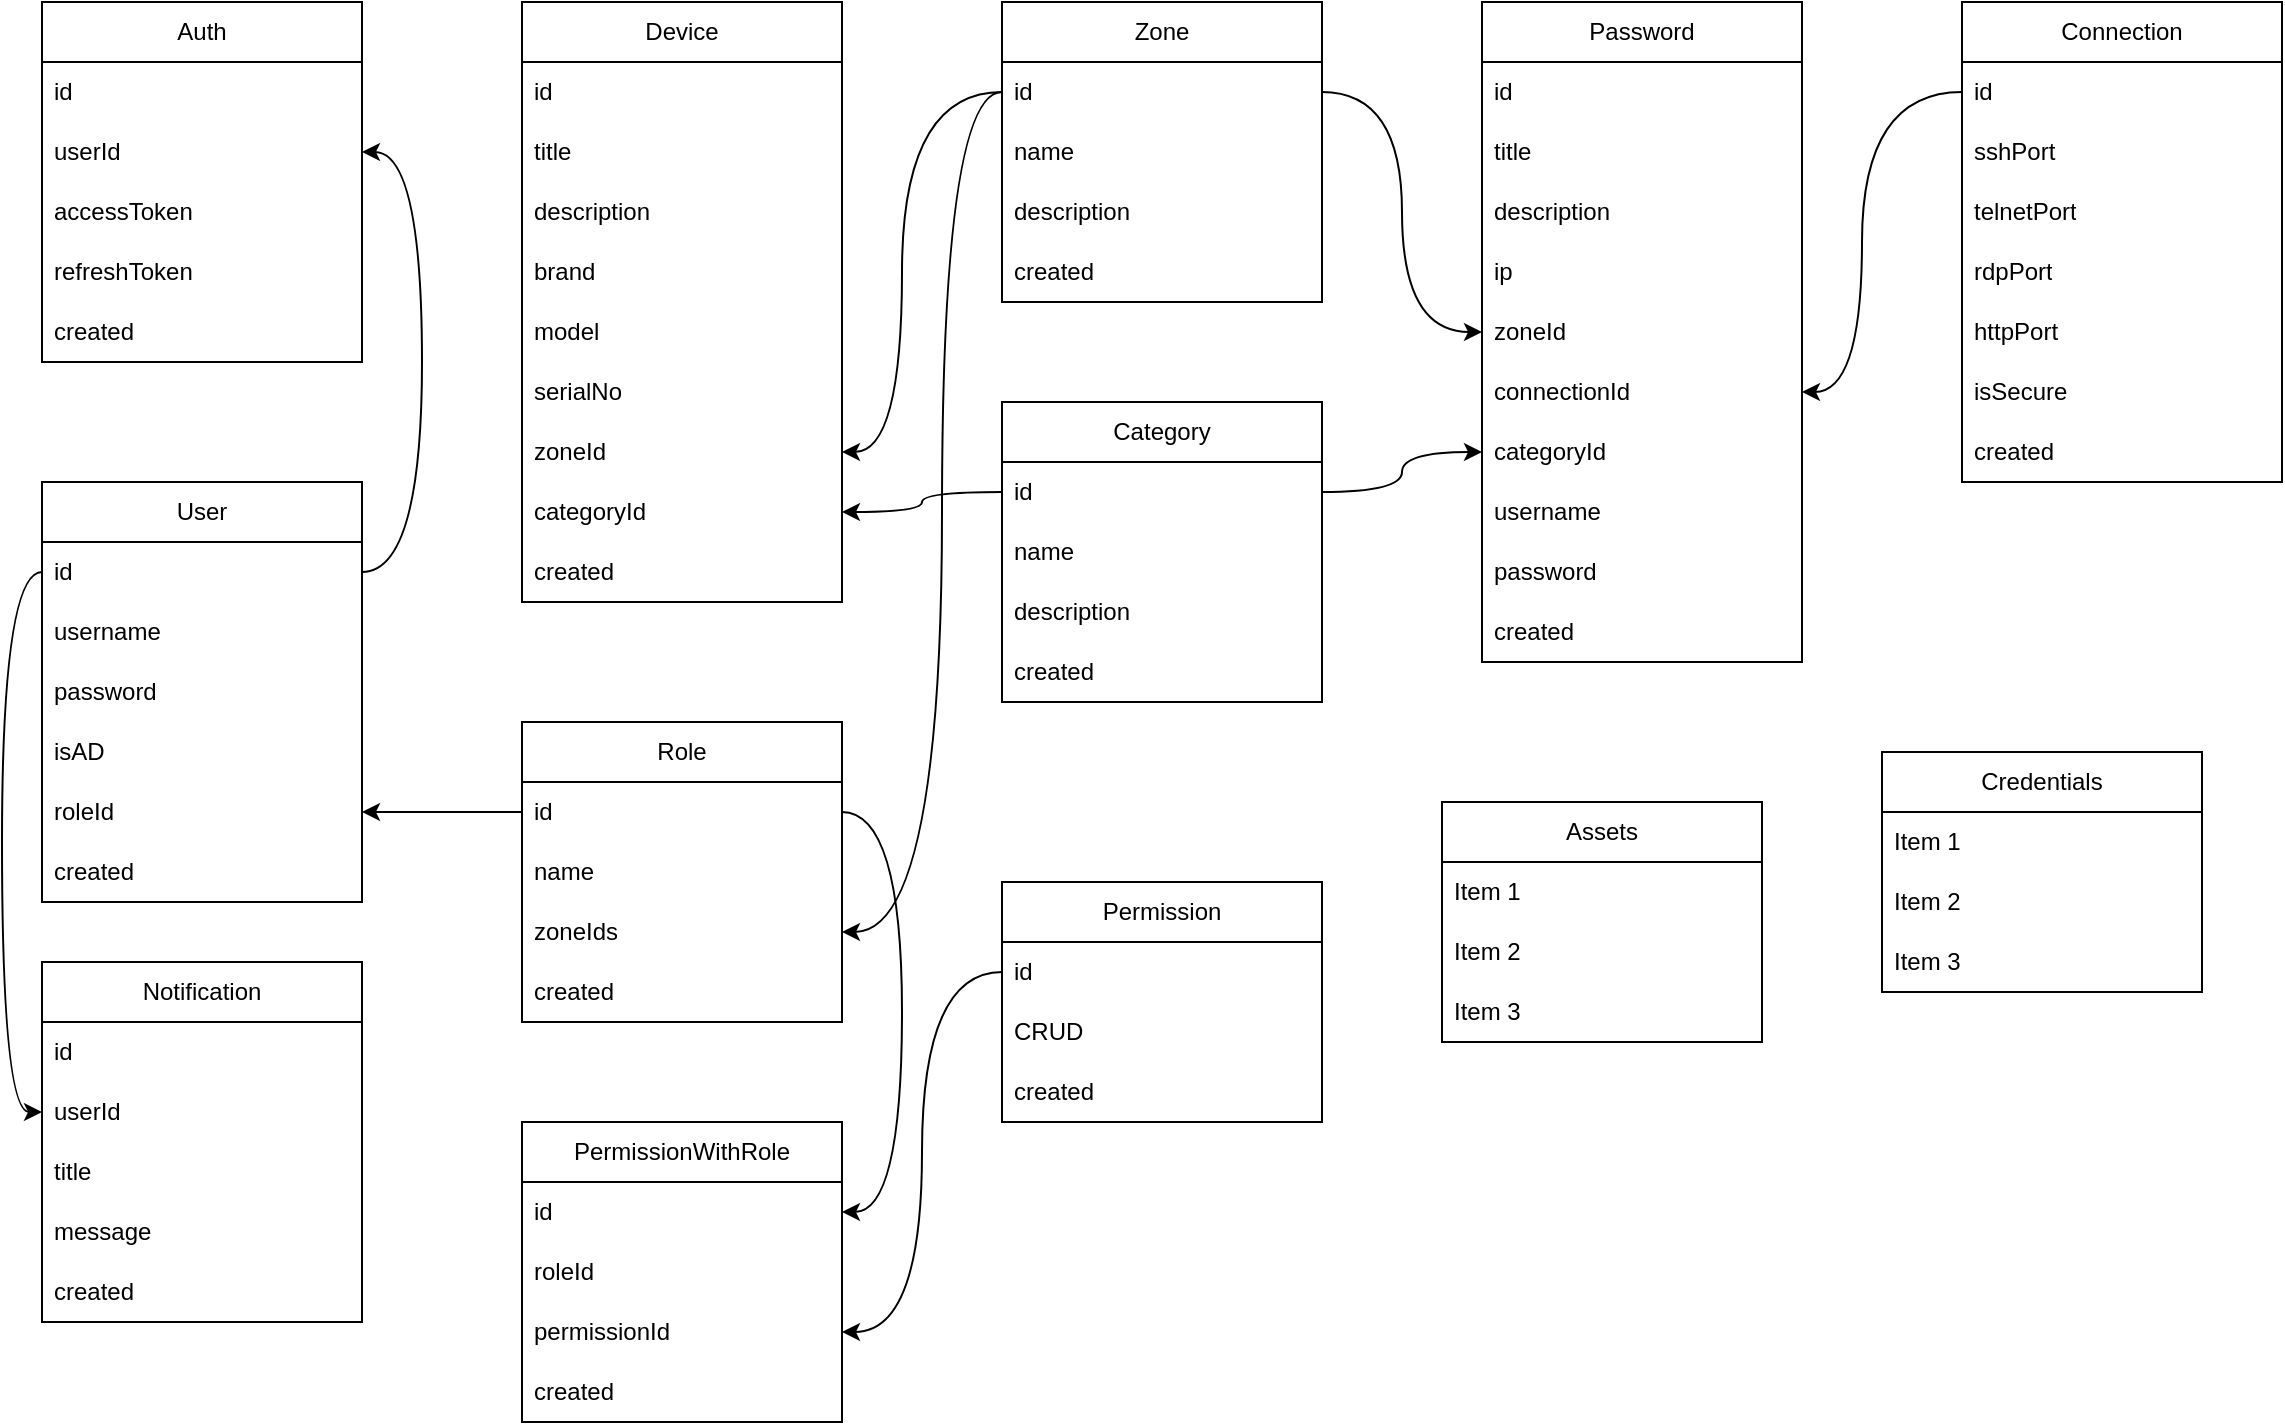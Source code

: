 <mxfile>
    <diagram id="iAbx08jiYh2Qf94keAqR" name="database">
        <mxGraphModel dx="1711" dy="719" grid="1" gridSize="10" guides="1" tooltips="1" connect="1" arrows="1" fold="1" page="1" pageScale="1" pageWidth="850" pageHeight="1100" math="0" shadow="0">
            <root>
                <mxCell id="0"/>
                <mxCell id="1" parent="0"/>
                <mxCell id="482" value="User" style="swimlane;fontStyle=0;childLayout=stackLayout;horizontal=1;startSize=30;horizontalStack=0;resizeParent=1;resizeParentMax=0;resizeLast=0;collapsible=1;marginBottom=0;whiteSpace=wrap;html=1;align=center;" parent="1" vertex="1">
                    <mxGeometry x="330" y="320" width="160" height="210" as="geometry"/>
                </mxCell>
                <mxCell id="483" value="id" style="text;strokeColor=none;fillColor=none;align=left;verticalAlign=middle;spacingLeft=4;spacingRight=4;overflow=hidden;points=[[0,0.5],[1,0.5]];portConstraint=eastwest;rotatable=0;whiteSpace=wrap;html=1;" parent="482" vertex="1">
                    <mxGeometry y="30" width="160" height="30" as="geometry"/>
                </mxCell>
                <mxCell id="484" value="username" style="text;strokeColor=none;fillColor=none;align=left;verticalAlign=middle;spacingLeft=4;spacingRight=4;overflow=hidden;points=[[0,0.5],[1,0.5]];portConstraint=eastwest;rotatable=0;whiteSpace=wrap;html=1;" parent="482" vertex="1">
                    <mxGeometry y="60" width="160" height="30" as="geometry"/>
                </mxCell>
                <mxCell id="485" value="password" style="text;strokeColor=none;fillColor=none;align=left;verticalAlign=middle;spacingLeft=4;spacingRight=4;overflow=hidden;points=[[0,0.5],[1,0.5]];portConstraint=eastwest;rotatable=0;whiteSpace=wrap;html=1;" parent="482" vertex="1">
                    <mxGeometry y="90" width="160" height="30" as="geometry"/>
                </mxCell>
                <mxCell id="486" value="isAD" style="text;strokeColor=none;fillColor=none;align=left;verticalAlign=middle;spacingLeft=4;spacingRight=4;overflow=hidden;points=[[0,0.5],[1,0.5]];portConstraint=eastwest;rotatable=0;whiteSpace=wrap;html=1;" parent="482" vertex="1">
                    <mxGeometry y="120" width="160" height="30" as="geometry"/>
                </mxCell>
                <mxCell id="487" value="roleId" style="text;strokeColor=none;fillColor=none;align=left;verticalAlign=middle;spacingLeft=4;spacingRight=4;overflow=hidden;points=[[0,0.5],[1,0.5]];portConstraint=eastwest;rotatable=0;whiteSpace=wrap;html=1;" parent="482" vertex="1">
                    <mxGeometry y="150" width="160" height="30" as="geometry"/>
                </mxCell>
                <mxCell id="488" value="created" style="text;strokeColor=none;fillColor=none;align=left;verticalAlign=middle;spacingLeft=4;spacingRight=4;overflow=hidden;points=[[0,0.5],[1,0.5]];portConstraint=eastwest;rotatable=0;whiteSpace=wrap;html=1;" parent="482" vertex="1">
                    <mxGeometry y="180" width="160" height="30" as="geometry"/>
                </mxCell>
                <mxCell id="489" value="Password" style="swimlane;fontStyle=0;childLayout=stackLayout;horizontal=1;startSize=30;horizontalStack=0;resizeParent=1;resizeParentMax=0;resizeLast=0;collapsible=1;marginBottom=0;whiteSpace=wrap;html=1;" parent="1" vertex="1">
                    <mxGeometry x="1050" y="80" width="160" height="330" as="geometry"/>
                </mxCell>
                <mxCell id="490" value="id" style="text;strokeColor=none;fillColor=none;align=left;verticalAlign=middle;spacingLeft=4;spacingRight=4;overflow=hidden;points=[[0,0.5],[1,0.5]];portConstraint=eastwest;rotatable=0;whiteSpace=wrap;html=1;" parent="489" vertex="1">
                    <mxGeometry y="30" width="160" height="30" as="geometry"/>
                </mxCell>
                <mxCell id="491" value="title" style="text;strokeColor=none;fillColor=none;align=left;verticalAlign=middle;spacingLeft=4;spacingRight=4;overflow=hidden;points=[[0,0.5],[1,0.5]];portConstraint=eastwest;rotatable=0;whiteSpace=wrap;html=1;" parent="489" vertex="1">
                    <mxGeometry y="60" width="160" height="30" as="geometry"/>
                </mxCell>
                <mxCell id="492" value="description" style="text;strokeColor=none;fillColor=none;align=left;verticalAlign=middle;spacingLeft=4;spacingRight=4;overflow=hidden;points=[[0,0.5],[1,0.5]];portConstraint=eastwest;rotatable=0;whiteSpace=wrap;html=1;" parent="489" vertex="1">
                    <mxGeometry y="90" width="160" height="30" as="geometry"/>
                </mxCell>
                <mxCell id="493" value="ip" style="text;strokeColor=none;fillColor=none;align=left;verticalAlign=middle;spacingLeft=4;spacingRight=4;overflow=hidden;points=[[0,0.5],[1,0.5]];portConstraint=eastwest;rotatable=0;whiteSpace=wrap;html=1;" parent="489" vertex="1">
                    <mxGeometry y="120" width="160" height="30" as="geometry"/>
                </mxCell>
                <mxCell id="494" value="zoneId" style="text;strokeColor=none;fillColor=none;align=left;verticalAlign=middle;spacingLeft=4;spacingRight=4;overflow=hidden;points=[[0,0.5],[1,0.5]];portConstraint=eastwest;rotatable=0;whiteSpace=wrap;html=1;" parent="489" vertex="1">
                    <mxGeometry y="150" width="160" height="30" as="geometry"/>
                </mxCell>
                <mxCell id="559" value="connectionId" style="text;strokeColor=none;fillColor=none;align=left;verticalAlign=middle;spacingLeft=4;spacingRight=4;overflow=hidden;points=[[0,0.5],[1,0.5]];portConstraint=eastwest;rotatable=0;whiteSpace=wrap;html=1;" parent="489" vertex="1">
                    <mxGeometry y="180" width="160" height="30" as="geometry"/>
                </mxCell>
                <mxCell id="591" value="categoryId" style="text;strokeColor=none;fillColor=none;align=left;verticalAlign=middle;spacingLeft=4;spacingRight=4;overflow=hidden;points=[[0,0.5],[1,0.5]];portConstraint=eastwest;rotatable=0;whiteSpace=wrap;html=1;" parent="489" vertex="1">
                    <mxGeometry y="210" width="160" height="30" as="geometry"/>
                </mxCell>
                <mxCell id="495" value="username" style="text;strokeColor=none;fillColor=none;align=left;verticalAlign=middle;spacingLeft=4;spacingRight=4;overflow=hidden;points=[[0,0.5],[1,0.5]];portConstraint=eastwest;rotatable=0;whiteSpace=wrap;html=1;" parent="489" vertex="1">
                    <mxGeometry y="240" width="160" height="30" as="geometry"/>
                </mxCell>
                <mxCell id="496" value="password" style="text;strokeColor=none;fillColor=none;align=left;verticalAlign=middle;spacingLeft=4;spacingRight=4;overflow=hidden;points=[[0,0.5],[1,0.5]];portConstraint=eastwest;rotatable=0;whiteSpace=wrap;html=1;" parent="489" vertex="1">
                    <mxGeometry y="270" width="160" height="30" as="geometry"/>
                </mxCell>
                <mxCell id="497" value="created" style="text;strokeColor=none;fillColor=none;align=left;verticalAlign=middle;spacingLeft=4;spacingRight=4;overflow=hidden;points=[[0,0.5],[1,0.5]];portConstraint=eastwest;rotatable=0;whiteSpace=wrap;html=1;" parent="489" vertex="1">
                    <mxGeometry y="300" width="160" height="30" as="geometry"/>
                </mxCell>
                <mxCell id="498" value="Auth" style="swimlane;fontStyle=0;childLayout=stackLayout;horizontal=1;startSize=30;horizontalStack=0;resizeParent=1;resizeParentMax=0;resizeLast=0;collapsible=1;marginBottom=0;whiteSpace=wrap;html=1;" parent="1" vertex="1">
                    <mxGeometry x="330" y="80" width="160" height="180" as="geometry"/>
                </mxCell>
                <mxCell id="499" value="id" style="text;strokeColor=none;fillColor=none;align=left;verticalAlign=middle;spacingLeft=4;spacingRight=4;overflow=hidden;points=[[0,0.5],[1,0.5]];portConstraint=eastwest;rotatable=0;whiteSpace=wrap;html=1;" parent="498" vertex="1">
                    <mxGeometry y="30" width="160" height="30" as="geometry"/>
                </mxCell>
                <mxCell id="500" value="userId" style="text;strokeColor=none;fillColor=none;align=left;verticalAlign=middle;spacingLeft=4;spacingRight=4;overflow=hidden;points=[[0,0.5],[1,0.5]];portConstraint=eastwest;rotatable=0;whiteSpace=wrap;html=1;" parent="498" vertex="1">
                    <mxGeometry y="60" width="160" height="30" as="geometry"/>
                </mxCell>
                <mxCell id="501" value="accessToken" style="text;strokeColor=none;fillColor=none;align=left;verticalAlign=middle;spacingLeft=4;spacingRight=4;overflow=hidden;points=[[0,0.5],[1,0.5]];portConstraint=eastwest;rotatable=0;whiteSpace=wrap;html=1;" parent="498" vertex="1">
                    <mxGeometry y="90" width="160" height="30" as="geometry"/>
                </mxCell>
                <mxCell id="502" value="refreshToken" style="text;strokeColor=none;fillColor=none;align=left;verticalAlign=middle;spacingLeft=4;spacingRight=4;overflow=hidden;points=[[0,0.5],[1,0.5]];portConstraint=eastwest;rotatable=0;whiteSpace=wrap;html=1;" parent="498" vertex="1">
                    <mxGeometry y="120" width="160" height="30" as="geometry"/>
                </mxCell>
                <mxCell id="503" value="created" style="text;strokeColor=none;fillColor=none;align=left;verticalAlign=middle;spacingLeft=4;spacingRight=4;overflow=hidden;points=[[0,0.5],[1,0.5]];portConstraint=eastwest;rotatable=0;whiteSpace=wrap;html=1;" parent="498" vertex="1">
                    <mxGeometry y="150" width="160" height="30" as="geometry"/>
                </mxCell>
                <mxCell id="504" value="Device" style="swimlane;fontStyle=0;childLayout=stackLayout;horizontal=1;startSize=30;horizontalStack=0;resizeParent=1;resizeParentMax=0;resizeLast=0;collapsible=1;marginBottom=0;whiteSpace=wrap;html=1;" parent="1" vertex="1">
                    <mxGeometry x="570" y="80" width="160" height="300" as="geometry"/>
                </mxCell>
                <mxCell id="505" value="id" style="text;strokeColor=none;fillColor=none;align=left;verticalAlign=middle;spacingLeft=4;spacingRight=4;overflow=hidden;points=[[0,0.5],[1,0.5]];portConstraint=eastwest;rotatable=0;whiteSpace=wrap;html=1;" parent="504" vertex="1">
                    <mxGeometry y="30" width="160" height="30" as="geometry"/>
                </mxCell>
                <mxCell id="506" value="title" style="text;strokeColor=none;fillColor=none;align=left;verticalAlign=middle;spacingLeft=4;spacingRight=4;overflow=hidden;points=[[0,0.5],[1,0.5]];portConstraint=eastwest;rotatable=0;whiteSpace=wrap;html=1;" parent="504" vertex="1">
                    <mxGeometry y="60" width="160" height="30" as="geometry"/>
                </mxCell>
                <mxCell id="507" value="description" style="text;strokeColor=none;fillColor=none;align=left;verticalAlign=middle;spacingLeft=4;spacingRight=4;overflow=hidden;points=[[0,0.5],[1,0.5]];portConstraint=eastwest;rotatable=0;whiteSpace=wrap;html=1;" parent="504" vertex="1">
                    <mxGeometry y="90" width="160" height="30" as="geometry"/>
                </mxCell>
                <mxCell id="508" value="brand" style="text;strokeColor=none;fillColor=none;align=left;verticalAlign=middle;spacingLeft=4;spacingRight=4;overflow=hidden;points=[[0,0.5],[1,0.5]];portConstraint=eastwest;rotatable=0;whiteSpace=wrap;html=1;" parent="504" vertex="1">
                    <mxGeometry y="120" width="160" height="30" as="geometry"/>
                </mxCell>
                <mxCell id="509" value="model" style="text;strokeColor=none;fillColor=none;align=left;verticalAlign=middle;spacingLeft=4;spacingRight=4;overflow=hidden;points=[[0,0.5],[1,0.5]];portConstraint=eastwest;rotatable=0;whiteSpace=wrap;html=1;" parent="504" vertex="1">
                    <mxGeometry y="150" width="160" height="30" as="geometry"/>
                </mxCell>
                <mxCell id="510" value="serialNo" style="text;strokeColor=none;fillColor=none;align=left;verticalAlign=middle;spacingLeft=4;spacingRight=4;overflow=hidden;points=[[0,0.5],[1,0.5]];portConstraint=eastwest;rotatable=0;whiteSpace=wrap;html=1;" parent="504" vertex="1">
                    <mxGeometry y="180" width="160" height="30" as="geometry"/>
                </mxCell>
                <mxCell id="511" value="zoneId" style="text;strokeColor=none;fillColor=none;align=left;verticalAlign=middle;spacingLeft=4;spacingRight=4;overflow=hidden;points=[[0,0.5],[1,0.5]];portConstraint=eastwest;rotatable=0;whiteSpace=wrap;html=1;" parent="504" vertex="1">
                    <mxGeometry y="210" width="160" height="30" as="geometry"/>
                </mxCell>
                <mxCell id="590" value="categoryId" style="text;strokeColor=none;fillColor=none;align=left;verticalAlign=middle;spacingLeft=4;spacingRight=4;overflow=hidden;points=[[0,0.5],[1,0.5]];portConstraint=eastwest;rotatable=0;whiteSpace=wrap;html=1;" parent="504" vertex="1">
                    <mxGeometry y="240" width="160" height="30" as="geometry"/>
                </mxCell>
                <mxCell id="512" value="created" style="text;strokeColor=none;fillColor=none;align=left;verticalAlign=middle;spacingLeft=4;spacingRight=4;overflow=hidden;points=[[0,0.5],[1,0.5]];portConstraint=eastwest;rotatable=0;whiteSpace=wrap;html=1;" parent="504" vertex="1">
                    <mxGeometry y="270" width="160" height="30" as="geometry"/>
                </mxCell>
                <mxCell id="513" value="Zone" style="swimlane;fontStyle=0;childLayout=stackLayout;horizontal=1;startSize=30;horizontalStack=0;resizeParent=1;resizeParentMax=0;resizeLast=0;collapsible=1;marginBottom=0;whiteSpace=wrap;html=1;" parent="1" vertex="1">
                    <mxGeometry x="810" y="80" width="160" height="150" as="geometry"/>
                </mxCell>
                <mxCell id="514" value="id" style="text;strokeColor=none;fillColor=none;align=left;verticalAlign=middle;spacingLeft=4;spacingRight=4;overflow=hidden;points=[[0,0.5],[1,0.5]];portConstraint=eastwest;rotatable=0;whiteSpace=wrap;html=1;" parent="513" vertex="1">
                    <mxGeometry y="30" width="160" height="30" as="geometry"/>
                </mxCell>
                <mxCell id="515" value="name" style="text;strokeColor=none;fillColor=none;align=left;verticalAlign=middle;spacingLeft=4;spacingRight=4;overflow=hidden;points=[[0,0.5],[1,0.5]];portConstraint=eastwest;rotatable=0;whiteSpace=wrap;html=1;" parent="513" vertex="1">
                    <mxGeometry y="60" width="160" height="30" as="geometry"/>
                </mxCell>
                <mxCell id="516" value="description" style="text;strokeColor=none;fillColor=none;align=left;verticalAlign=middle;spacingLeft=4;spacingRight=4;overflow=hidden;points=[[0,0.5],[1,0.5]];portConstraint=eastwest;rotatable=0;whiteSpace=wrap;html=1;" parent="513" vertex="1">
                    <mxGeometry y="90" width="160" height="30" as="geometry"/>
                </mxCell>
                <mxCell id="517" value="created" style="text;strokeColor=none;fillColor=none;align=left;verticalAlign=middle;spacingLeft=4;spacingRight=4;overflow=hidden;points=[[0,0.5],[1,0.5]];portConstraint=eastwest;rotatable=0;whiteSpace=wrap;html=1;" parent="513" vertex="1">
                    <mxGeometry y="120" width="160" height="30" as="geometry"/>
                </mxCell>
                <mxCell id="518" value="" style="endArrow=classic;html=1;edgeStyle=elbowEdgeStyle;curved=1;" parent="1" source="483" target="500" edge="1">
                    <mxGeometry width="50" height="50" relative="1" as="geometry">
                        <mxPoint x="590" y="297" as="sourcePoint"/>
                        <mxPoint x="590" y="527" as="targetPoint"/>
                        <Array as="points">
                            <mxPoint x="520" y="450"/>
                        </Array>
                    </mxGeometry>
                </mxCell>
                <mxCell id="519" value="" style="endArrow=classic;html=1;edgeStyle=elbowEdgeStyle;curved=1;" parent="1" source="514" target="494" edge="1">
                    <mxGeometry width="50" height="50" relative="1" as="geometry">
                        <mxPoint x="1040" y="140" as="sourcePoint"/>
                        <mxPoint x="830.0" y="254" as="targetPoint"/>
                        <Array as="points">
                            <mxPoint x="1010" y="180"/>
                        </Array>
                    </mxGeometry>
                </mxCell>
                <mxCell id="520" value="" style="endArrow=classic;html=1;edgeStyle=elbowEdgeStyle;curved=1;" parent="1" source="514" target="511" edge="1">
                    <mxGeometry width="50" height="50" relative="1" as="geometry">
                        <mxPoint x="1030" y="137" as="sourcePoint"/>
                        <mxPoint x="1030" y="477" as="targetPoint"/>
                        <Array as="points">
                            <mxPoint x="760" y="210"/>
                        </Array>
                    </mxGeometry>
                </mxCell>
                <mxCell id="532" value="Notification" style="swimlane;fontStyle=0;childLayout=stackLayout;horizontal=1;startSize=30;horizontalStack=0;resizeParent=1;resizeParentMax=0;resizeLast=0;collapsible=1;marginBottom=0;whiteSpace=wrap;html=1;" parent="1" vertex="1">
                    <mxGeometry x="330" y="560" width="160" height="180" as="geometry"/>
                </mxCell>
                <mxCell id="533" value="id" style="text;strokeColor=none;fillColor=none;align=left;verticalAlign=middle;spacingLeft=4;spacingRight=4;overflow=hidden;points=[[0,0.5],[1,0.5]];portConstraint=eastwest;rotatable=0;whiteSpace=wrap;html=1;" parent="532" vertex="1">
                    <mxGeometry y="30" width="160" height="30" as="geometry"/>
                </mxCell>
                <mxCell id="561" value="userId" style="text;strokeColor=none;fillColor=none;align=left;verticalAlign=middle;spacingLeft=4;spacingRight=4;overflow=hidden;points=[[0,0.5],[1,0.5]];portConstraint=eastwest;rotatable=0;whiteSpace=wrap;html=1;" parent="532" vertex="1">
                    <mxGeometry y="60" width="160" height="30" as="geometry"/>
                </mxCell>
                <mxCell id="534" value="title" style="text;strokeColor=none;fillColor=none;align=left;verticalAlign=middle;spacingLeft=4;spacingRight=4;overflow=hidden;points=[[0,0.5],[1,0.5]];portConstraint=eastwest;rotatable=0;whiteSpace=wrap;html=1;" parent="532" vertex="1">
                    <mxGeometry y="90" width="160" height="30" as="geometry"/>
                </mxCell>
                <mxCell id="535" value="message" style="text;strokeColor=none;fillColor=none;align=left;verticalAlign=middle;spacingLeft=4;spacingRight=4;overflow=hidden;points=[[0,0.5],[1,0.5]];portConstraint=eastwest;rotatable=0;whiteSpace=wrap;html=1;" parent="532" vertex="1">
                    <mxGeometry y="120" width="160" height="30" as="geometry"/>
                </mxCell>
                <mxCell id="536" value="created" style="text;strokeColor=none;fillColor=none;align=left;verticalAlign=middle;spacingLeft=4;spacingRight=4;overflow=hidden;points=[[0,0.5],[1,0.5]];portConstraint=eastwest;rotatable=0;whiteSpace=wrap;html=1;" parent="532" vertex="1">
                    <mxGeometry y="150" width="160" height="30" as="geometry"/>
                </mxCell>
                <mxCell id="537" value="Role" style="swimlane;fontStyle=0;childLayout=stackLayout;horizontal=1;startSize=30;horizontalStack=0;resizeParent=1;resizeParentMax=0;resizeLast=0;collapsible=1;marginBottom=0;whiteSpace=wrap;html=1;" parent="1" vertex="1">
                    <mxGeometry x="570" y="440" width="160" height="150" as="geometry"/>
                </mxCell>
                <mxCell id="538" value="id" style="text;strokeColor=none;fillColor=none;align=left;verticalAlign=middle;spacingLeft=4;spacingRight=4;overflow=hidden;points=[[0,0.5],[1,0.5]];portConstraint=eastwest;rotatable=0;whiteSpace=wrap;html=1;" parent="537" vertex="1">
                    <mxGeometry y="30" width="160" height="30" as="geometry"/>
                </mxCell>
                <mxCell id="539" value="name" style="text;strokeColor=none;fillColor=none;align=left;verticalAlign=middle;spacingLeft=4;spacingRight=4;overflow=hidden;points=[[0,0.5],[1,0.5]];portConstraint=eastwest;rotatable=0;whiteSpace=wrap;html=1;" parent="537" vertex="1">
                    <mxGeometry y="60" width="160" height="30" as="geometry"/>
                </mxCell>
                <mxCell id="540" value="zoneIds" style="text;strokeColor=none;fillColor=none;align=left;verticalAlign=middle;spacingLeft=4;spacingRight=4;overflow=hidden;points=[[0,0.5],[1,0.5]];portConstraint=eastwest;rotatable=0;whiteSpace=wrap;html=1;" parent="537" vertex="1">
                    <mxGeometry y="90" width="160" height="30" as="geometry"/>
                </mxCell>
                <mxCell id="541" value="created" style="text;strokeColor=none;fillColor=none;align=left;verticalAlign=middle;spacingLeft=4;spacingRight=4;overflow=hidden;points=[[0,0.5],[1,0.5]];portConstraint=eastwest;rotatable=0;whiteSpace=wrap;html=1;" parent="537" vertex="1">
                    <mxGeometry y="120" width="160" height="30" as="geometry"/>
                </mxCell>
                <mxCell id="542" value="" style="endArrow=classic;html=1;edgeStyle=elbowEdgeStyle;curved=1;" parent="1" source="514" target="540" edge="1">
                    <mxGeometry width="50" height="50" relative="1" as="geometry">
                        <mxPoint x="500" y="715" as="sourcePoint"/>
                        <mxPoint x="730" y="505" as="targetPoint"/>
                        <Array as="points">
                            <mxPoint x="780" y="340"/>
                        </Array>
                    </mxGeometry>
                </mxCell>
                <mxCell id="543" value="" style="endArrow=classic;html=1;edgeStyle=elbowEdgeStyle;curved=1;" parent="1" source="538" target="487" edge="1">
                    <mxGeometry width="50" height="50" relative="1" as="geometry">
                        <mxPoint x="580" y="470" as="sourcePoint"/>
                        <mxPoint x="500" y="715" as="targetPoint"/>
                        <Array as="points"/>
                    </mxGeometry>
                </mxCell>
                <mxCell id="554" value="Connection" style="swimlane;fontStyle=0;childLayout=stackLayout;horizontal=1;startSize=30;horizontalStack=0;resizeParent=1;resizeParentMax=0;resizeLast=0;collapsible=1;marginBottom=0;whiteSpace=wrap;html=1;" parent="1" vertex="1">
                    <mxGeometry x="1290" y="80" width="160" height="240" as="geometry"/>
                </mxCell>
                <mxCell id="555" value="id" style="text;strokeColor=none;fillColor=none;align=left;verticalAlign=middle;spacingLeft=4;spacingRight=4;overflow=hidden;points=[[0,0.5],[1,0.5]];portConstraint=eastwest;rotatable=0;whiteSpace=wrap;html=1;" parent="554" vertex="1">
                    <mxGeometry y="30" width="160" height="30" as="geometry"/>
                </mxCell>
                <mxCell id="556" value="sshPort" style="text;strokeColor=none;fillColor=none;align=left;verticalAlign=middle;spacingLeft=4;spacingRight=4;overflow=hidden;points=[[0,0.5],[1,0.5]];portConstraint=eastwest;rotatable=0;whiteSpace=wrap;html=1;" parent="554" vertex="1">
                    <mxGeometry y="60" width="160" height="30" as="geometry"/>
                </mxCell>
                <mxCell id="597" value="telnetPort" style="text;strokeColor=none;fillColor=none;align=left;verticalAlign=middle;spacingLeft=4;spacingRight=4;overflow=hidden;points=[[0,0.5],[1,0.5]];portConstraint=eastwest;rotatable=0;whiteSpace=wrap;html=1;" parent="554" vertex="1">
                    <mxGeometry y="90" width="160" height="30" as="geometry"/>
                </mxCell>
                <mxCell id="565" value="rdpPort" style="text;strokeColor=none;fillColor=none;align=left;verticalAlign=middle;spacingLeft=4;spacingRight=4;overflow=hidden;points=[[0,0.5],[1,0.5]];portConstraint=eastwest;rotatable=0;whiteSpace=wrap;html=1;" parent="554" vertex="1">
                    <mxGeometry y="120" width="160" height="30" as="geometry"/>
                </mxCell>
                <mxCell id="564" value="httpPort" style="text;strokeColor=none;fillColor=none;align=left;verticalAlign=middle;spacingLeft=4;spacingRight=4;overflow=hidden;points=[[0,0.5],[1,0.5]];portConstraint=eastwest;rotatable=0;whiteSpace=wrap;html=1;" parent="554" vertex="1">
                    <mxGeometry y="150" width="160" height="30" as="geometry"/>
                </mxCell>
                <mxCell id="596" value="isSecure" style="text;strokeColor=none;fillColor=none;align=left;verticalAlign=middle;spacingLeft=4;spacingRight=4;overflow=hidden;points=[[0,0.5],[1,0.5]];portConstraint=eastwest;rotatable=0;whiteSpace=wrap;html=1;" parent="554" vertex="1">
                    <mxGeometry y="180" width="160" height="30" as="geometry"/>
                </mxCell>
                <mxCell id="558" value="created" style="text;strokeColor=none;fillColor=none;align=left;verticalAlign=middle;spacingLeft=4;spacingRight=4;overflow=hidden;points=[[0,0.5],[1,0.5]];portConstraint=eastwest;rotatable=0;whiteSpace=wrap;html=1;" parent="554" vertex="1">
                    <mxGeometry y="210" width="160" height="30" as="geometry"/>
                </mxCell>
                <mxCell id="560" value="" style="endArrow=classic;html=1;edgeStyle=elbowEdgeStyle;curved=1;" parent="1" source="555" target="559" edge="1">
                    <mxGeometry width="50" height="50" relative="1" as="geometry">
                        <mxPoint x="980" y="135" as="sourcePoint"/>
                        <mxPoint x="1060" y="255" as="targetPoint"/>
                        <Array as="points">
                            <mxPoint x="1240" y="200"/>
                        </Array>
                    </mxGeometry>
                </mxCell>
                <mxCell id="562" value="" style="endArrow=classic;html=1;edgeStyle=elbowEdgeStyle;curved=1;" parent="1" source="483" target="561" edge="1">
                    <mxGeometry width="50" height="50" relative="1" as="geometry">
                        <mxPoint x="580" y="455" as="sourcePoint"/>
                        <mxPoint x="540" y="390" as="targetPoint"/>
                        <Array as="points">
                            <mxPoint x="310" y="490"/>
                        </Array>
                    </mxGeometry>
                </mxCell>
                <mxCell id="580" value="Category" style="swimlane;fontStyle=0;childLayout=stackLayout;horizontal=1;startSize=30;horizontalStack=0;resizeParent=1;resizeParentMax=0;resizeLast=0;collapsible=1;marginBottom=0;whiteSpace=wrap;html=1;" parent="1" vertex="1">
                    <mxGeometry x="810" y="280" width="160" height="150" as="geometry"/>
                </mxCell>
                <mxCell id="581" value="id" style="text;strokeColor=none;fillColor=none;align=left;verticalAlign=middle;spacingLeft=4;spacingRight=4;overflow=hidden;points=[[0,0.5],[1,0.5]];portConstraint=eastwest;rotatable=0;whiteSpace=wrap;html=1;" parent="580" vertex="1">
                    <mxGeometry y="30" width="160" height="30" as="geometry"/>
                </mxCell>
                <mxCell id="582" value="name" style="text;strokeColor=none;fillColor=none;align=left;verticalAlign=middle;spacingLeft=4;spacingRight=4;overflow=hidden;points=[[0,0.5],[1,0.5]];portConstraint=eastwest;rotatable=0;whiteSpace=wrap;html=1;" parent="580" vertex="1">
                    <mxGeometry y="60" width="160" height="30" as="geometry"/>
                </mxCell>
                <mxCell id="583" value="description" style="text;strokeColor=none;fillColor=none;align=left;verticalAlign=middle;spacingLeft=4;spacingRight=4;overflow=hidden;points=[[0,0.5],[1,0.5]];portConstraint=eastwest;rotatable=0;whiteSpace=wrap;html=1;" parent="580" vertex="1">
                    <mxGeometry y="90" width="160" height="30" as="geometry"/>
                </mxCell>
                <mxCell id="584" value="created" style="text;strokeColor=none;fillColor=none;align=left;verticalAlign=middle;spacingLeft=4;spacingRight=4;overflow=hidden;points=[[0,0.5],[1,0.5]];portConstraint=eastwest;rotatable=0;whiteSpace=wrap;html=1;" parent="580" vertex="1">
                    <mxGeometry y="120" width="160" height="30" as="geometry"/>
                </mxCell>
                <mxCell id="592" value="" style="endArrow=classic;html=1;edgeStyle=elbowEdgeStyle;curved=1;" parent="1" source="581" target="590" edge="1">
                    <mxGeometry width="50" height="50" relative="1" as="geometry">
                        <mxPoint x="920" y="480" as="sourcePoint"/>
                        <mxPoint x="840" y="480" as="targetPoint"/>
                        <Array as="points"/>
                    </mxGeometry>
                </mxCell>
                <mxCell id="593" value="" style="endArrow=classic;html=1;edgeStyle=elbowEdgeStyle;curved=1;" parent="1" source="581" target="591" edge="1">
                    <mxGeometry width="50" height="50" relative="1" as="geometry">
                        <mxPoint x="930" y="490" as="sourcePoint"/>
                        <mxPoint x="850" y="490" as="targetPoint"/>
                        <Array as="points"/>
                    </mxGeometry>
                </mxCell>
                <mxCell id="603" value="PermissionWithRole" style="swimlane;fontStyle=0;childLayout=stackLayout;horizontal=1;startSize=30;horizontalStack=0;resizeParent=1;resizeParentMax=0;resizeLast=0;collapsible=1;marginBottom=0;whiteSpace=wrap;html=1;" parent="1" vertex="1">
                    <mxGeometry x="570" y="640" width="160" height="150" as="geometry"/>
                </mxCell>
                <mxCell id="604" value="id" style="text;strokeColor=none;fillColor=none;align=left;verticalAlign=middle;spacingLeft=4;spacingRight=4;overflow=hidden;points=[[0,0.5],[1,0.5]];portConstraint=eastwest;rotatable=0;whiteSpace=wrap;html=1;" parent="603" vertex="1">
                    <mxGeometry y="30" width="160" height="30" as="geometry"/>
                </mxCell>
                <mxCell id="605" value="roleId" style="text;strokeColor=none;fillColor=none;align=left;verticalAlign=middle;spacingLeft=4;spacingRight=4;overflow=hidden;points=[[0,0.5],[1,0.5]];portConstraint=eastwest;rotatable=0;whiteSpace=wrap;html=1;" parent="603" vertex="1">
                    <mxGeometry y="60" width="160" height="30" as="geometry"/>
                </mxCell>
                <mxCell id="606" value="permissionId" style="text;strokeColor=none;fillColor=none;align=left;verticalAlign=middle;spacingLeft=4;spacingRight=4;overflow=hidden;points=[[0,0.5],[1,0.5]];portConstraint=eastwest;rotatable=0;whiteSpace=wrap;html=1;" parent="603" vertex="1">
                    <mxGeometry y="90" width="160" height="30" as="geometry"/>
                </mxCell>
                <mxCell id="607" value="created" style="text;strokeColor=none;fillColor=none;align=left;verticalAlign=middle;spacingLeft=4;spacingRight=4;overflow=hidden;points=[[0,0.5],[1,0.5]];portConstraint=eastwest;rotatable=0;whiteSpace=wrap;html=1;" parent="603" vertex="1">
                    <mxGeometry y="120" width="160" height="30" as="geometry"/>
                </mxCell>
                <mxCell id="608" value="Permission" style="swimlane;fontStyle=0;childLayout=stackLayout;horizontal=1;startSize=30;horizontalStack=0;resizeParent=1;resizeParentMax=0;resizeLast=0;collapsible=1;marginBottom=0;whiteSpace=wrap;html=1;" parent="1" vertex="1">
                    <mxGeometry x="810" y="520" width="160" height="120" as="geometry"/>
                </mxCell>
                <mxCell id="609" value="id" style="text;strokeColor=none;fillColor=none;align=left;verticalAlign=middle;spacingLeft=4;spacingRight=4;overflow=hidden;points=[[0,0.5],[1,0.5]];portConstraint=eastwest;rotatable=0;whiteSpace=wrap;html=1;" parent="608" vertex="1">
                    <mxGeometry y="30" width="160" height="30" as="geometry"/>
                </mxCell>
                <mxCell id="610" value="CRUD" style="text;strokeColor=none;fillColor=none;align=left;verticalAlign=middle;spacingLeft=4;spacingRight=4;overflow=hidden;points=[[0,0.5],[1,0.5]];portConstraint=eastwest;rotatable=0;whiteSpace=wrap;html=1;" parent="608" vertex="1">
                    <mxGeometry y="60" width="160" height="30" as="geometry"/>
                </mxCell>
                <mxCell id="612" value="created" style="text;strokeColor=none;fillColor=none;align=left;verticalAlign=middle;spacingLeft=4;spacingRight=4;overflow=hidden;points=[[0,0.5],[1,0.5]];portConstraint=eastwest;rotatable=0;whiteSpace=wrap;html=1;" parent="608" vertex="1">
                    <mxGeometry y="90" width="160" height="30" as="geometry"/>
                </mxCell>
                <mxCell id="614" value="" style="endArrow=classic;html=1;edgeStyle=elbowEdgeStyle;curved=1;" parent="1" source="538" target="604" edge="1">
                    <mxGeometry width="50" height="50" relative="1" as="geometry">
                        <mxPoint x="1340" y="520" as="sourcePoint"/>
                        <mxPoint x="1260" y="520" as="targetPoint"/>
                        <Array as="points">
                            <mxPoint x="760" y="580"/>
                        </Array>
                    </mxGeometry>
                </mxCell>
                <mxCell id="615" value="" style="endArrow=classic;html=1;edgeStyle=elbowEdgeStyle;curved=1;" parent="1" source="609" target="606" edge="1">
                    <mxGeometry width="50" height="50" relative="1" as="geometry">
                        <mxPoint x="1350" y="530" as="sourcePoint"/>
                        <mxPoint x="1270" y="530" as="targetPoint"/>
                        <Array as="points"/>
                    </mxGeometry>
                </mxCell>
                <mxCell id="616" value="Credentials" style="swimlane;fontStyle=0;childLayout=stackLayout;horizontal=1;startSize=30;horizontalStack=0;resizeParent=1;resizeParentMax=0;resizeLast=0;collapsible=1;marginBottom=0;whiteSpace=wrap;html=1;" parent="1" vertex="1">
                    <mxGeometry x="1250" y="455" width="160" height="120" as="geometry"/>
                </mxCell>
                <mxCell id="617" value="Item 1" style="text;strokeColor=none;fillColor=none;align=left;verticalAlign=middle;spacingLeft=4;spacingRight=4;overflow=hidden;points=[[0,0.5],[1,0.5]];portConstraint=eastwest;rotatable=0;whiteSpace=wrap;html=1;" parent="616" vertex="1">
                    <mxGeometry y="30" width="160" height="30" as="geometry"/>
                </mxCell>
                <mxCell id="618" value="Item 2" style="text;strokeColor=none;fillColor=none;align=left;verticalAlign=middle;spacingLeft=4;spacingRight=4;overflow=hidden;points=[[0,0.5],[1,0.5]];portConstraint=eastwest;rotatable=0;whiteSpace=wrap;html=1;" parent="616" vertex="1">
                    <mxGeometry y="60" width="160" height="30" as="geometry"/>
                </mxCell>
                <mxCell id="619" value="Item 3" style="text;strokeColor=none;fillColor=none;align=left;verticalAlign=middle;spacingLeft=4;spacingRight=4;overflow=hidden;points=[[0,0.5],[1,0.5]];portConstraint=eastwest;rotatable=0;whiteSpace=wrap;html=1;" parent="616" vertex="1">
                    <mxGeometry y="90" width="160" height="30" as="geometry"/>
                </mxCell>
                <mxCell id="620" value="Assets" style="swimlane;fontStyle=0;childLayout=stackLayout;horizontal=1;startSize=30;horizontalStack=0;resizeParent=1;resizeParentMax=0;resizeLast=0;collapsible=1;marginBottom=0;whiteSpace=wrap;html=1;" parent="1" vertex="1">
                    <mxGeometry x="1030" y="480" width="160" height="120" as="geometry"/>
                </mxCell>
                <mxCell id="621" value="Item 1" style="text;strokeColor=none;fillColor=none;align=left;verticalAlign=middle;spacingLeft=4;spacingRight=4;overflow=hidden;points=[[0,0.5],[1,0.5]];portConstraint=eastwest;rotatable=0;whiteSpace=wrap;html=1;" parent="620" vertex="1">
                    <mxGeometry y="30" width="160" height="30" as="geometry"/>
                </mxCell>
                <mxCell id="622" value="Item 2" style="text;strokeColor=none;fillColor=none;align=left;verticalAlign=middle;spacingLeft=4;spacingRight=4;overflow=hidden;points=[[0,0.5],[1,0.5]];portConstraint=eastwest;rotatable=0;whiteSpace=wrap;html=1;" parent="620" vertex="1">
                    <mxGeometry y="60" width="160" height="30" as="geometry"/>
                </mxCell>
                <mxCell id="623" value="Item 3" style="text;strokeColor=none;fillColor=none;align=left;verticalAlign=middle;spacingLeft=4;spacingRight=4;overflow=hidden;points=[[0,0.5],[1,0.5]];portConstraint=eastwest;rotatable=0;whiteSpace=wrap;html=1;" parent="620" vertex="1">
                    <mxGeometry y="90" width="160" height="30" as="geometry"/>
                </mxCell>
            </root>
        </mxGraphModel>
    </diagram>
</mxfile>